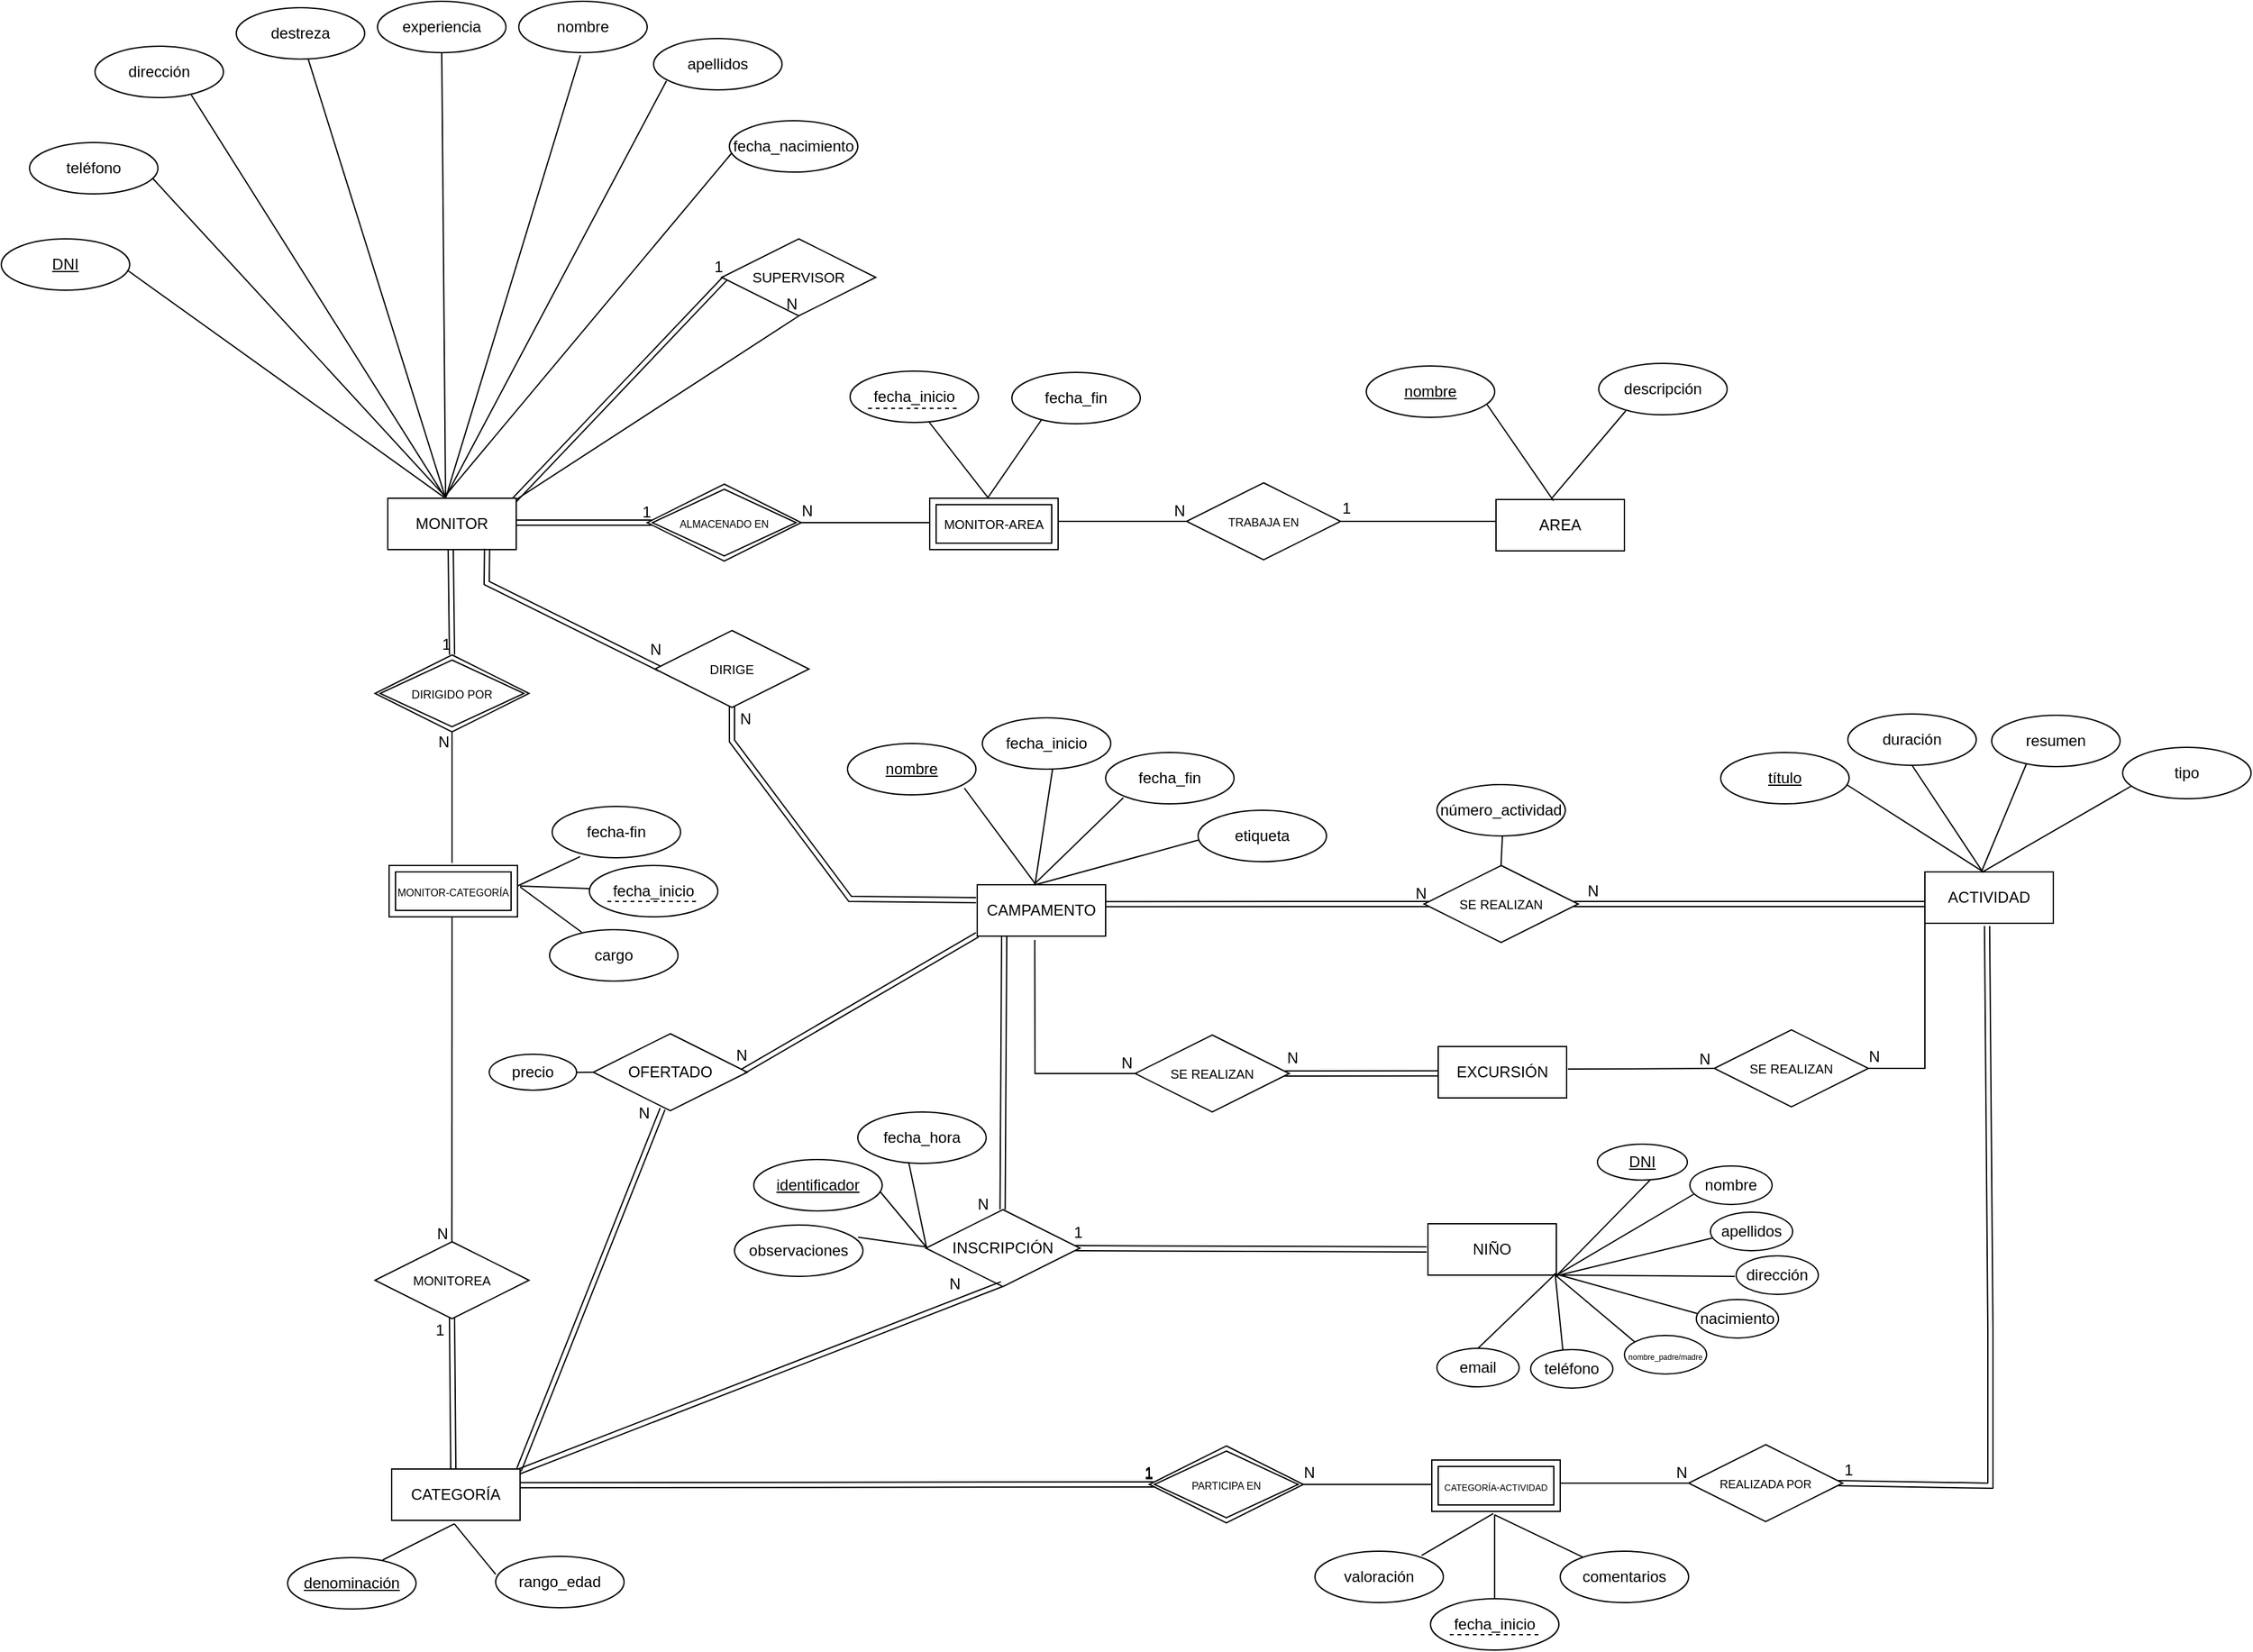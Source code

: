 <mxfile version="24.3.0" type="github">
  <diagram id="R2lEEEUBdFMjLlhIrx00" name="Page-1">
    <mxGraphModel dx="2055" dy="683" grid="0" gridSize="10" guides="0" tooltips="1" connect="0" arrows="0" fold="1" page="1" pageScale="1" pageWidth="850" pageHeight="1100" math="0" shadow="0" extFonts="Permanent Marker^https://fonts.googleapis.com/css?family=Permanent+Marker">
      <root>
        <mxCell id="0" />
        <mxCell id="1" parent="0" />
        <mxCell id="53vGb1DOH9rvjaksHZF3-1" value="MONITOR" style="whiteSpace=wrap;html=1;align=center;" vertex="1" parent="1">
          <mxGeometry x="148" y="417" width="100" height="40" as="geometry" />
        </mxCell>
        <mxCell id="53vGb1DOH9rvjaksHZF3-2" value="destreza" style="ellipse;whiteSpace=wrap;html=1;align=center;" vertex="1" parent="1">
          <mxGeometry x="30" y="35" width="100" height="40" as="geometry" />
        </mxCell>
        <mxCell id="53vGb1DOH9rvjaksHZF3-3" value="experiencia" style="ellipse;whiteSpace=wrap;html=1;align=center;" vertex="1" parent="1">
          <mxGeometry x="140" y="30" width="100" height="40" as="geometry" />
        </mxCell>
        <mxCell id="53vGb1DOH9rvjaksHZF3-4" value="nombre" style="ellipse;whiteSpace=wrap;html=1;align=center;" vertex="1" parent="1">
          <mxGeometry x="250" y="30" width="100" height="40" as="geometry" />
        </mxCell>
        <mxCell id="53vGb1DOH9rvjaksHZF3-5" value="apellidos" style="ellipse;whiteSpace=wrap;html=1;align=center;" vertex="1" parent="1">
          <mxGeometry x="355" y="59" width="100" height="40" as="geometry" />
        </mxCell>
        <mxCell id="53vGb1DOH9rvjaksHZF3-6" value="dirección" style="ellipse;whiteSpace=wrap;html=1;align=center;" vertex="1" parent="1">
          <mxGeometry x="-80" y="65" width="100" height="40" as="geometry" />
        </mxCell>
        <mxCell id="53vGb1DOH9rvjaksHZF3-7" value="teléfono" style="ellipse;whiteSpace=wrap;html=1;align=center;" vertex="1" parent="1">
          <mxGeometry x="-131" y="140" width="100" height="40" as="geometry" />
        </mxCell>
        <mxCell id="53vGb1DOH9rvjaksHZF3-8" value="fecha_nacimiento" style="ellipse;whiteSpace=wrap;html=1;align=center;" vertex="1" parent="1">
          <mxGeometry x="414" y="123" width="100" height="40" as="geometry" />
        </mxCell>
        <mxCell id="53vGb1DOH9rvjaksHZF3-9" value="DNI" style="ellipse;whiteSpace=wrap;html=1;align=center;fontStyle=4" vertex="1" parent="1">
          <mxGeometry x="-153" y="215" width="100" height="40" as="geometry" />
        </mxCell>
        <mxCell id="53vGb1DOH9rvjaksHZF3-22" value="" style="endArrow=none;html=1;rounded=0;" edge="1" parent="1">
          <mxGeometry relative="1" as="geometry">
            <mxPoint x="193" y="417" as="sourcePoint" />
            <mxPoint x="190" y="70" as="targetPoint" />
          </mxGeometry>
        </mxCell>
        <mxCell id="53vGb1DOH9rvjaksHZF3-24" value="" style="endArrow=none;html=1;rounded=0;" edge="1" parent="1">
          <mxGeometry relative="1" as="geometry">
            <mxPoint x="193" y="417" as="sourcePoint" />
            <mxPoint x="298" y="72" as="targetPoint" />
          </mxGeometry>
        </mxCell>
        <mxCell id="53vGb1DOH9rvjaksHZF3-26" value="" style="endArrow=none;html=1;rounded=0;exitX=0.453;exitY=-0.036;exitDx=0;exitDy=0;exitPerimeter=0;" edge="1" parent="1" source="53vGb1DOH9rvjaksHZF3-1">
          <mxGeometry relative="1" as="geometry">
            <mxPoint x="260" y="437" as="sourcePoint" />
            <mxPoint x="365" y="92" as="targetPoint" />
          </mxGeometry>
        </mxCell>
        <mxCell id="53vGb1DOH9rvjaksHZF3-28" value="" style="endArrow=none;html=1;rounded=0;" edge="1" parent="1">
          <mxGeometry relative="1" as="geometry">
            <mxPoint x="192" y="416" as="sourcePoint" />
            <mxPoint x="416" y="148" as="targetPoint" />
          </mxGeometry>
        </mxCell>
        <mxCell id="53vGb1DOH9rvjaksHZF3-32" value="" style="endArrow=none;html=1;rounded=0;" edge="1" parent="1">
          <mxGeometry relative="1" as="geometry">
            <mxPoint x="193" y="417" as="sourcePoint" />
            <mxPoint x="86" y="75" as="targetPoint" />
          </mxGeometry>
        </mxCell>
        <mxCell id="53vGb1DOH9rvjaksHZF3-34" value="" style="endArrow=none;html=1;rounded=0;" edge="1" parent="1">
          <mxGeometry relative="1" as="geometry">
            <mxPoint x="193" y="417" as="sourcePoint" />
            <mxPoint x="-5" y="103" as="targetPoint" />
          </mxGeometry>
        </mxCell>
        <mxCell id="53vGb1DOH9rvjaksHZF3-36" value="" style="endArrow=none;html=1;rounded=0;" edge="1" parent="1">
          <mxGeometry relative="1" as="geometry">
            <mxPoint x="193" y="416" as="sourcePoint" />
            <mxPoint x="-35" y="168" as="targetPoint" />
          </mxGeometry>
        </mxCell>
        <mxCell id="53vGb1DOH9rvjaksHZF3-38" value="" style="endArrow=none;html=1;rounded=0;exitX=0.437;exitY=-0.021;exitDx=0;exitDy=0;exitPerimeter=0;" edge="1" parent="1" source="53vGb1DOH9rvjaksHZF3-1">
          <mxGeometry relative="1" as="geometry">
            <mxPoint x="191" y="416" as="sourcePoint" />
            <mxPoint x="-54" y="240" as="targetPoint" />
          </mxGeometry>
        </mxCell>
        <mxCell id="53vGb1DOH9rvjaksHZF3-40" value="AREA" style="whiteSpace=wrap;html=1;align=center;" vertex="1" parent="1">
          <mxGeometry x="1011" y="418" width="100" height="40" as="geometry" />
        </mxCell>
        <mxCell id="53vGb1DOH9rvjaksHZF3-41" value="&lt;u&gt;nombre&lt;/u&gt;" style="ellipse;whiteSpace=wrap;html=1;align=center;" vertex="1" parent="1">
          <mxGeometry x="910" y="314" width="100" height="40" as="geometry" />
        </mxCell>
        <mxCell id="53vGb1DOH9rvjaksHZF3-42" value="descripción" style="ellipse;whiteSpace=wrap;html=1;align=center;" vertex="1" parent="1">
          <mxGeometry x="1091" y="312" width="100" height="40" as="geometry" />
        </mxCell>
        <mxCell id="53vGb1DOH9rvjaksHZF3-43" value="" style="endArrow=none;html=1;rounded=0;exitX=0.448;exitY=0.025;exitDx=0;exitDy=0;exitPerimeter=0;" edge="1" parent="1" source="53vGb1DOH9rvjaksHZF3-40">
          <mxGeometry relative="1" as="geometry">
            <mxPoint x="780" y="612" as="sourcePoint" />
            <mxPoint x="1004" y="344" as="targetPoint" />
          </mxGeometry>
        </mxCell>
        <mxCell id="53vGb1DOH9rvjaksHZF3-44" value="" style="endArrow=none;html=1;rounded=0;exitX=0.432;exitY=-0.017;exitDx=0;exitDy=0;exitPerimeter=0;" edge="1" parent="1" source="53vGb1DOH9rvjaksHZF3-40">
          <mxGeometry relative="1" as="geometry">
            <mxPoint x="1164" y="424" as="sourcePoint" />
            <mxPoint x="1112" y="349" as="targetPoint" />
          </mxGeometry>
        </mxCell>
        <mxCell id="53vGb1DOH9rvjaksHZF3-47" value="&lt;font style=&quot;font-size: 9px;&quot;&gt;TRABAJA EN&lt;/font&gt;" style="shape=rhombus;perimeter=rhombusPerimeter;whiteSpace=wrap;html=1;align=center;" vertex="1" parent="1">
          <mxGeometry x="770" y="405" width="120" height="60" as="geometry" />
        </mxCell>
        <mxCell id="53vGb1DOH9rvjaksHZF3-49" value="&lt;font style=&quot;font-size: 8px;&quot;&gt;ALMACENADO EN&lt;/font&gt;" style="shape=rhombus;double=1;perimeter=rhombusPerimeter;whiteSpace=wrap;html=1;align=center;" vertex="1" parent="1">
          <mxGeometry x="350" y="406" width="120" height="60" as="geometry" />
        </mxCell>
        <mxCell id="53vGb1DOH9rvjaksHZF3-50" value="&lt;font style=&quot;font-size: 10px;&quot;&gt;MONITOR-AREA&lt;/font&gt;" style="shape=ext;margin=3;double=1;whiteSpace=wrap;html=1;align=center;" vertex="1" parent="1">
          <mxGeometry x="570" y="417" width="100" height="40" as="geometry" />
        </mxCell>
        <mxCell id="53vGb1DOH9rvjaksHZF3-53" value="" style="endArrow=none;html=1;rounded=0;" edge="1" parent="1">
          <mxGeometry relative="1" as="geometry">
            <mxPoint x="470" y="436" as="sourcePoint" />
            <mxPoint x="570" y="436" as="targetPoint" />
          </mxGeometry>
        </mxCell>
        <mxCell id="53vGb1DOH9rvjaksHZF3-54" value="N" style="resizable=0;html=1;whiteSpace=wrap;align=right;verticalAlign=bottom;" connectable="0" vertex="1" parent="53vGb1DOH9rvjaksHZF3-53">
          <mxGeometry x="1" relative="1" as="geometry">
            <mxPoint x="-90" y="-1" as="offset" />
          </mxGeometry>
        </mxCell>
        <mxCell id="53vGb1DOH9rvjaksHZF3-55" value="" style="endArrow=none;html=1;rounded=0;" edge="1" parent="1">
          <mxGeometry relative="1" as="geometry">
            <mxPoint x="670" y="435" as="sourcePoint" />
            <mxPoint x="770" y="435" as="targetPoint" />
          </mxGeometry>
        </mxCell>
        <mxCell id="53vGb1DOH9rvjaksHZF3-56" value="N" style="resizable=0;html=1;whiteSpace=wrap;align=right;verticalAlign=bottom;" connectable="0" vertex="1" parent="53vGb1DOH9rvjaksHZF3-55">
          <mxGeometry x="1" relative="1" as="geometry" />
        </mxCell>
        <mxCell id="53vGb1DOH9rvjaksHZF3-57" value="" style="endArrow=none;html=1;rounded=0;entryX=0;entryY=0.425;entryDx=0;entryDy=0;entryPerimeter=0;" edge="1" parent="1" target="53vGb1DOH9rvjaksHZF3-40">
          <mxGeometry relative="1" as="geometry">
            <mxPoint x="889" y="435" as="sourcePoint" />
            <mxPoint x="1010" y="434" as="targetPoint" />
          </mxGeometry>
        </mxCell>
        <mxCell id="53vGb1DOH9rvjaksHZF3-58" value="1" style="resizable=0;html=1;whiteSpace=wrap;align=right;verticalAlign=bottom;" connectable="0" vertex="1" parent="53vGb1DOH9rvjaksHZF3-57">
          <mxGeometry x="1" relative="1" as="geometry">
            <mxPoint x="-112" y="-2" as="offset" />
          </mxGeometry>
        </mxCell>
        <mxCell id="53vGb1DOH9rvjaksHZF3-59" value="&lt;font style=&quot;font-size: 11px;&quot;&gt;SUPERVISOR&lt;/font&gt;" style="shape=rhombus;perimeter=rhombusPerimeter;whiteSpace=wrap;html=1;align=center;" vertex="1" parent="1">
          <mxGeometry x="408" y="215" width="120" height="60" as="geometry" />
        </mxCell>
        <mxCell id="53vGb1DOH9rvjaksHZF3-66" value="" style="shape=link;html=1;rounded=0;" edge="1" parent="1">
          <mxGeometry relative="1" as="geometry">
            <mxPoint x="248" y="436" as="sourcePoint" />
            <mxPoint x="354" y="436" as="targetPoint" />
          </mxGeometry>
        </mxCell>
        <mxCell id="53vGb1DOH9rvjaksHZF3-67" value="1" style="resizable=0;html=1;whiteSpace=wrap;align=right;verticalAlign=bottom;" connectable="0" vertex="1" parent="53vGb1DOH9rvjaksHZF3-66">
          <mxGeometry x="1" relative="1" as="geometry" />
        </mxCell>
        <mxCell id="53vGb1DOH9rvjaksHZF3-68" value="" style="shape=link;html=1;rounded=0;entryX=0.022;entryY=0.513;entryDx=0;entryDy=0;entryPerimeter=0;exitX=0.985;exitY=0.037;exitDx=0;exitDy=0;exitPerimeter=0;" edge="1" parent="1" source="53vGb1DOH9rvjaksHZF3-1" target="53vGb1DOH9rvjaksHZF3-59">
          <mxGeometry relative="1" as="geometry">
            <mxPoint x="192" y="416" as="sourcePoint" />
            <mxPoint x="382" y="400" as="targetPoint" />
          </mxGeometry>
        </mxCell>
        <mxCell id="53vGb1DOH9rvjaksHZF3-69" value="1" style="resizable=0;html=1;whiteSpace=wrap;align=right;verticalAlign=bottom;" connectable="0" vertex="1" parent="53vGb1DOH9rvjaksHZF3-68">
          <mxGeometry x="1" relative="1" as="geometry" />
        </mxCell>
        <mxCell id="53vGb1DOH9rvjaksHZF3-70" value="" style="endArrow=none;html=1;rounded=0;entryX=0.501;entryY=1;entryDx=0;entryDy=0;entryPerimeter=0;" edge="1" parent="1" target="53vGb1DOH9rvjaksHZF3-59">
          <mxGeometry relative="1" as="geometry">
            <mxPoint x="248" y="418" as="sourcePoint" />
            <mxPoint x="405" y="336" as="targetPoint" />
          </mxGeometry>
        </mxCell>
        <mxCell id="53vGb1DOH9rvjaksHZF3-71" value="N" style="resizable=0;html=1;whiteSpace=wrap;align=right;verticalAlign=bottom;" connectable="0" vertex="1" parent="53vGb1DOH9rvjaksHZF3-70">
          <mxGeometry x="1" relative="1" as="geometry" />
        </mxCell>
        <mxCell id="53vGb1DOH9rvjaksHZF3-72" value="CAMPAMENTO" style="whiteSpace=wrap;html=1;align=center;" vertex="1" parent="1">
          <mxGeometry x="607" y="718" width="100" height="40" as="geometry" />
        </mxCell>
        <mxCell id="53vGb1DOH9rvjaksHZF3-73" value="&lt;u&gt;nombre&lt;/u&gt;" style="ellipse;whiteSpace=wrap;html=1;align=center;" vertex="1" parent="1">
          <mxGeometry x="506" y="608" width="100" height="40" as="geometry" />
        </mxCell>
        <mxCell id="53vGb1DOH9rvjaksHZF3-74" value="fecha_inicio" style="ellipse;whiteSpace=wrap;html=1;align=center;" vertex="1" parent="1">
          <mxGeometry x="611" y="588" width="100" height="40" as="geometry" />
        </mxCell>
        <mxCell id="53vGb1DOH9rvjaksHZF3-75" value="fecha_fin" style="ellipse;whiteSpace=wrap;html=1;align=center;" vertex="1" parent="1">
          <mxGeometry x="707" y="615" width="100" height="40" as="geometry" />
        </mxCell>
        <mxCell id="53vGb1DOH9rvjaksHZF3-76" value="etiqueta" style="ellipse;whiteSpace=wrap;html=1;align=center;" vertex="1" parent="1">
          <mxGeometry x="779" y="660" width="100" height="40" as="geometry" />
        </mxCell>
        <mxCell id="53vGb1DOH9rvjaksHZF3-77" value="" style="endArrow=none;html=1;rounded=0;exitX=0.46;exitY=0.007;exitDx=0;exitDy=0;exitPerimeter=0;entryX=0.91;entryY=0.869;entryDx=0;entryDy=0;entryPerimeter=0;" edge="1" parent="1" source="53vGb1DOH9rvjaksHZF3-72" target="53vGb1DOH9rvjaksHZF3-73">
          <mxGeometry relative="1" as="geometry">
            <mxPoint x="640" y="694" as="sourcePoint" />
            <mxPoint x="546" y="650" as="targetPoint" />
          </mxGeometry>
        </mxCell>
        <mxCell id="53vGb1DOH9rvjaksHZF3-78" value="" style="endArrow=none;html=1;rounded=0;entryX=0.547;entryY=0.994;entryDx=0;entryDy=0;entryPerimeter=0;" edge="1" parent="1" target="53vGb1DOH9rvjaksHZF3-74">
          <mxGeometry relative="1" as="geometry">
            <mxPoint x="652" y="718" as="sourcePoint" />
            <mxPoint x="597" y="635" as="targetPoint" />
          </mxGeometry>
        </mxCell>
        <mxCell id="53vGb1DOH9rvjaksHZF3-79" value="" style="endArrow=none;html=1;rounded=0;entryX=0.138;entryY=0.881;entryDx=0;entryDy=0;entryPerimeter=0;" edge="1" parent="1" target="53vGb1DOH9rvjaksHZF3-75">
          <mxGeometry relative="1" as="geometry">
            <mxPoint x="651" y="718" as="sourcePoint" />
            <mxPoint x="686" y="634" as="targetPoint" />
          </mxGeometry>
        </mxCell>
        <mxCell id="53vGb1DOH9rvjaksHZF3-80" value="" style="endArrow=none;html=1;rounded=0;exitX=0.444;exitY=0.007;exitDx=0;exitDy=0;exitPerimeter=0;entryX=0.01;entryY=0.575;entryDx=0;entryDy=0;entryPerimeter=0;" edge="1" parent="1" source="53vGb1DOH9rvjaksHZF3-72" target="53vGb1DOH9rvjaksHZF3-76">
          <mxGeometry relative="1" as="geometry">
            <mxPoint x="823" y="734" as="sourcePoint" />
            <mxPoint x="768" y="651" as="targetPoint" />
          </mxGeometry>
        </mxCell>
        <mxCell id="53vGb1DOH9rvjaksHZF3-90" value="ACTIVIDAD" style="whiteSpace=wrap;html=1;align=center;" vertex="1" parent="1">
          <mxGeometry x="1345" y="708" width="100" height="40" as="geometry" />
        </mxCell>
        <mxCell id="53vGb1DOH9rvjaksHZF3-91" value="&lt;u&gt;título&lt;/u&gt;" style="ellipse;whiteSpace=wrap;html=1;align=center;" vertex="1" parent="1">
          <mxGeometry x="1186" y="615" width="100" height="40" as="geometry" />
        </mxCell>
        <mxCell id="53vGb1DOH9rvjaksHZF3-92" value="duración" style="ellipse;whiteSpace=wrap;html=1;align=center;" vertex="1" parent="1">
          <mxGeometry x="1285" y="585" width="100" height="40" as="geometry" />
        </mxCell>
        <mxCell id="53vGb1DOH9rvjaksHZF3-93" value="resumen" style="ellipse;whiteSpace=wrap;html=1;align=center;" vertex="1" parent="1">
          <mxGeometry x="1397" y="586" width="100" height="40" as="geometry" />
        </mxCell>
        <mxCell id="53vGb1DOH9rvjaksHZF3-94" value="tipo" style="ellipse;whiteSpace=wrap;html=1;align=center;" vertex="1" parent="1">
          <mxGeometry x="1499" y="611" width="100" height="40" as="geometry" />
        </mxCell>
        <mxCell id="53vGb1DOH9rvjaksHZF3-95" value="" style="endArrow=none;html=1;rounded=0;exitX=0.46;exitY=0.007;exitDx=0;exitDy=0;exitPerimeter=0;" edge="1" parent="1" source="53vGb1DOH9rvjaksHZF3-90">
          <mxGeometry relative="1" as="geometry">
            <mxPoint x="1378" y="684" as="sourcePoint" />
            <mxPoint x="1284" y="640" as="targetPoint" />
          </mxGeometry>
        </mxCell>
        <mxCell id="53vGb1DOH9rvjaksHZF3-96" value="" style="endArrow=none;html=1;rounded=0;" edge="1" parent="1">
          <mxGeometry relative="1" as="geometry">
            <mxPoint x="1390" y="708" as="sourcePoint" />
            <mxPoint x="1335" y="625" as="targetPoint" />
          </mxGeometry>
        </mxCell>
        <mxCell id="53vGb1DOH9rvjaksHZF3-97" value="" style="endArrow=none;html=1;rounded=0;" edge="1" parent="1">
          <mxGeometry relative="1" as="geometry">
            <mxPoint x="1389" y="708" as="sourcePoint" />
            <mxPoint x="1424" y="624" as="targetPoint" />
          </mxGeometry>
        </mxCell>
        <mxCell id="53vGb1DOH9rvjaksHZF3-98" value="" style="endArrow=none;html=1;rounded=0;exitX=0.444;exitY=0.007;exitDx=0;exitDy=0;exitPerimeter=0;" edge="1" parent="1" source="53vGb1DOH9rvjaksHZF3-90">
          <mxGeometry relative="1" as="geometry">
            <mxPoint x="1561" y="724" as="sourcePoint" />
            <mxPoint x="1506" y="641" as="targetPoint" />
          </mxGeometry>
        </mxCell>
        <mxCell id="53vGb1DOH9rvjaksHZF3-99" value="&lt;font style=&quot;font-size: 10px;&quot;&gt;SE REALIZAN&lt;/font&gt;" style="shape=rhombus;perimeter=rhombusPerimeter;whiteSpace=wrap;html=1;align=center;" vertex="1" parent="1">
          <mxGeometry x="955" y="703" width="120" height="60" as="geometry" />
        </mxCell>
        <mxCell id="53vGb1DOH9rvjaksHZF3-100" value="" style="shape=link;html=1;rounded=0;entryX=0;entryY=0.625;entryDx=0;entryDy=0;entryPerimeter=0;" edge="1" parent="1" target="53vGb1DOH9rvjaksHZF3-90">
          <mxGeometry relative="1" as="geometry">
            <mxPoint x="1071" y="733" as="sourcePoint" />
            <mxPoint x="1231" y="733" as="targetPoint" />
          </mxGeometry>
        </mxCell>
        <mxCell id="53vGb1DOH9rvjaksHZF3-101" value="N" style="resizable=0;html=1;whiteSpace=wrap;align=right;verticalAlign=bottom;" connectable="0" vertex="1" parent="53vGb1DOH9rvjaksHZF3-100">
          <mxGeometry x="1" relative="1" as="geometry">
            <mxPoint x="-253" y="-2" as="offset" />
          </mxGeometry>
        </mxCell>
        <mxCell id="53vGb1DOH9rvjaksHZF3-102" value="" style="shape=link;html=1;rounded=0;exitX=0.995;exitY=0.377;exitDx=0;exitDy=0;exitPerimeter=0;" edge="1" parent="1" source="53vGb1DOH9rvjaksHZF3-72">
          <mxGeometry relative="1" as="geometry">
            <mxPoint x="708.0" y="733.4" as="sourcePoint" />
            <mxPoint x="959.2" y="733" as="targetPoint" />
          </mxGeometry>
        </mxCell>
        <mxCell id="53vGb1DOH9rvjaksHZF3-103" value="N" style="resizable=0;html=1;whiteSpace=wrap;align=right;verticalAlign=bottom;" connectable="0" vertex="1" parent="53vGb1DOH9rvjaksHZF3-102">
          <mxGeometry x="1" relative="1" as="geometry" />
        </mxCell>
        <mxCell id="53vGb1DOH9rvjaksHZF3-104" value="CATEGORÍA" style="whiteSpace=wrap;html=1;align=center;" vertex="1" parent="1">
          <mxGeometry x="151" y="1173" width="100" height="40" as="geometry" />
        </mxCell>
        <mxCell id="53vGb1DOH9rvjaksHZF3-105" value="&lt;u&gt;denominación&lt;/u&gt;" style="ellipse;whiteSpace=wrap;html=1;align=center;" vertex="1" parent="1">
          <mxGeometry x="70" y="1242" width="100" height="40" as="geometry" />
        </mxCell>
        <mxCell id="53vGb1DOH9rvjaksHZF3-108" value="rango_edad" style="ellipse;whiteSpace=wrap;html=1;align=center;" vertex="1" parent="1">
          <mxGeometry x="232" y="1241" width="100" height="40" as="geometry" />
        </mxCell>
        <mxCell id="53vGb1DOH9rvjaksHZF3-109" value="" style="endArrow=none;html=1;rounded=0;exitX=0.488;exitY=1.067;exitDx=0;exitDy=0;exitPerimeter=0;entryX=0.74;entryY=0.047;entryDx=0;entryDy=0;entryPerimeter=0;" edge="1" parent="1" source="53vGb1DOH9rvjaksHZF3-104" target="53vGb1DOH9rvjaksHZF3-105">
          <mxGeometry relative="1" as="geometry">
            <mxPoint x="155" y="1135" as="sourcePoint" />
            <mxPoint x="61" y="1091" as="targetPoint" />
          </mxGeometry>
        </mxCell>
        <mxCell id="53vGb1DOH9rvjaksHZF3-112" value="" style="endArrow=none;html=1;rounded=0;exitX=0.488;exitY=1.067;exitDx=0;exitDy=0;exitPerimeter=0;entryX=0;entryY=0.35;entryDx=0;entryDy=0;entryPerimeter=0;" edge="1" parent="1" source="53vGb1DOH9rvjaksHZF3-104" target="53vGb1DOH9rvjaksHZF3-108">
          <mxGeometry relative="1" as="geometry">
            <mxPoint x="338" y="1175" as="sourcePoint" />
            <mxPoint x="283" y="1092" as="targetPoint" />
          </mxGeometry>
        </mxCell>
        <mxCell id="53vGb1DOH9rvjaksHZF3-113" value="&lt;font style=&quot;font-size: 9px;&quot;&gt;DIRIGIDO POR&lt;/font&gt;" style="shape=rhombus;double=1;perimeter=rhombusPerimeter;whiteSpace=wrap;html=1;align=center;" vertex="1" parent="1">
          <mxGeometry x="138" y="539" width="120" height="60" as="geometry" />
        </mxCell>
        <mxCell id="53vGb1DOH9rvjaksHZF3-114" value="&lt;font style=&quot;font-size: 8px;&quot;&gt;MONITOR-CATEGORÍA&lt;/font&gt;" style="shape=ext;margin=3;double=1;whiteSpace=wrap;html=1;align=center;" vertex="1" parent="1">
          <mxGeometry x="149" y="703" width="100" height="40" as="geometry" />
        </mxCell>
        <mxCell id="53vGb1DOH9rvjaksHZF3-115" value="&lt;font size=&quot;1&quot;&gt;MONITOREA&lt;/font&gt;" style="shape=rhombus;perimeter=rhombusPerimeter;whiteSpace=wrap;html=1;align=center;" vertex="1" parent="1">
          <mxGeometry x="138" y="996" width="120" height="60" as="geometry" />
        </mxCell>
        <mxCell id="53vGb1DOH9rvjaksHZF3-116" value="" style="shape=link;html=1;rounded=0;exitX=0.476;exitY=0.989;exitDx=0;exitDy=0;exitPerimeter=0;entryX=0.5;entryY=-0.002;entryDx=0;entryDy=0;entryPerimeter=0;" edge="1" parent="1" target="53vGb1DOH9rvjaksHZF3-113">
          <mxGeometry relative="1" as="geometry">
            <mxPoint x="197.0" y="456.56" as="sourcePoint" />
            <mxPoint x="197.4" y="521" as="targetPoint" />
          </mxGeometry>
        </mxCell>
        <mxCell id="53vGb1DOH9rvjaksHZF3-117" value="1" style="resizable=0;html=1;whiteSpace=wrap;align=right;verticalAlign=bottom;" connectable="0" vertex="1" parent="53vGb1DOH9rvjaksHZF3-116">
          <mxGeometry x="1" relative="1" as="geometry" />
        </mxCell>
        <mxCell id="53vGb1DOH9rvjaksHZF3-118" value="" style="endArrow=none;html=1;rounded=0;" edge="1" parent="1">
          <mxGeometry relative="1" as="geometry">
            <mxPoint x="198" y="701" as="sourcePoint" />
            <mxPoint x="198" y="599" as="targetPoint" />
          </mxGeometry>
        </mxCell>
        <mxCell id="53vGb1DOH9rvjaksHZF3-119" value="" style="endArrow=none;html=1;rounded=0;" edge="1" parent="1">
          <mxGeometry relative="1" as="geometry">
            <mxPoint x="198" y="845" as="sourcePoint" />
            <mxPoint x="198" y="743" as="targetPoint" />
          </mxGeometry>
        </mxCell>
        <mxCell id="53vGb1DOH9rvjaksHZF3-120" value="" style="endArrow=none;html=1;rounded=0;exitX=0.499;exitY=0.011;exitDx=0;exitDy=0;exitPerimeter=0;" edge="1" parent="1" source="53vGb1DOH9rvjaksHZF3-115">
          <mxGeometry relative="1" as="geometry">
            <mxPoint x="198" y="876" as="sourcePoint" />
            <mxPoint x="198" y="743" as="targetPoint" />
          </mxGeometry>
        </mxCell>
        <mxCell id="53vGb1DOH9rvjaksHZF3-121" value="" style="shape=link;html=1;rounded=0;exitX=0.476;exitY=0.989;exitDx=0;exitDy=0;exitPerimeter=0;entryX=0.48;entryY=0;entryDx=0;entryDy=0;entryPerimeter=0;" edge="1" parent="1" target="53vGb1DOH9rvjaksHZF3-104">
          <mxGeometry relative="1" as="geometry">
            <mxPoint x="198.0" y="1055" as="sourcePoint" />
            <mxPoint x="199" y="1137.44" as="targetPoint" />
          </mxGeometry>
        </mxCell>
        <mxCell id="53vGb1DOH9rvjaksHZF3-122" value="1" style="resizable=0;html=1;whiteSpace=wrap;align=right;verticalAlign=bottom;" connectable="0" vertex="1" parent="53vGb1DOH9rvjaksHZF3-121">
          <mxGeometry x="1" relative="1" as="geometry">
            <mxPoint x="-5" y="-99" as="offset" />
          </mxGeometry>
        </mxCell>
        <mxCell id="53vGb1DOH9rvjaksHZF3-123" value="fecha-fin" style="ellipse;whiteSpace=wrap;html=1;align=center;" vertex="1" parent="1">
          <mxGeometry x="276" y="657" width="100" height="40" as="geometry" />
        </mxCell>
        <mxCell id="53vGb1DOH9rvjaksHZF3-124" value="fecha_inicio" style="ellipse;whiteSpace=wrap;html=1;align=center;" vertex="1" parent="1">
          <mxGeometry x="305" y="703" width="100" height="40" as="geometry" />
        </mxCell>
        <mxCell id="53vGb1DOH9rvjaksHZF3-126" value="cargo" style="ellipse;whiteSpace=wrap;html=1;align=center;" vertex="1" parent="1">
          <mxGeometry x="274" y="753" width="100" height="40" as="geometry" />
        </mxCell>
        <mxCell id="53vGb1DOH9rvjaksHZF3-127" value="" style="endArrow=none;html=1;rounded=0;exitX=0.218;exitY=0.976;exitDx=0;exitDy=0;exitPerimeter=0;" edge="1" parent="1" source="53vGb1DOH9rvjaksHZF3-123">
          <mxGeometry relative="1" as="geometry">
            <mxPoint x="356" y="787" as="sourcePoint" />
            <mxPoint x="249" y="719" as="targetPoint" />
          </mxGeometry>
        </mxCell>
        <mxCell id="53vGb1DOH9rvjaksHZF3-128" value="" style="endArrow=none;html=1;rounded=0;exitX=0.218;exitY=0.976;exitDx=0;exitDy=0;exitPerimeter=0;entryX=1.021;entryY=0.4;entryDx=0;entryDy=0;entryPerimeter=0;" edge="1" parent="1" target="53vGb1DOH9rvjaksHZF3-114">
          <mxGeometry relative="1" as="geometry">
            <mxPoint x="305" y="721" as="sourcePoint" />
            <mxPoint x="256" y="744" as="targetPoint" />
          </mxGeometry>
        </mxCell>
        <mxCell id="53vGb1DOH9rvjaksHZF3-129" value="" style="endArrow=none;html=1;rounded=0;exitX=0.218;exitY=0.976;exitDx=0;exitDy=0;exitPerimeter=0;entryX=1.021;entryY=0.419;entryDx=0;entryDy=0;entryPerimeter=0;" edge="1" parent="1" target="53vGb1DOH9rvjaksHZF3-114">
          <mxGeometry relative="1" as="geometry">
            <mxPoint x="299" y="755" as="sourcePoint" />
            <mxPoint x="245" y="753" as="targetPoint" />
          </mxGeometry>
        </mxCell>
        <mxCell id="53vGb1DOH9rvjaksHZF3-130" value="N" style="resizable=0;html=1;whiteSpace=wrap;align=right;verticalAlign=bottom;" connectable="0" vertex="1" parent="1">
          <mxGeometry x="197" y="615" as="geometry" />
        </mxCell>
        <mxCell id="53vGb1DOH9rvjaksHZF3-131" value="N" style="resizable=0;html=1;whiteSpace=wrap;align=right;verticalAlign=bottom;" connectable="0" vertex="1" parent="1">
          <mxGeometry x="196" y="998" as="geometry" />
        </mxCell>
        <mxCell id="53vGb1DOH9rvjaksHZF3-137" value="&lt;font style=&quot;font-size: 9px;&quot;&gt;REALIZADA POR&lt;/font&gt;" style="shape=rhombus;perimeter=rhombusPerimeter;whiteSpace=wrap;html=1;align=center;" vertex="1" parent="1">
          <mxGeometry x="1161" y="1154" width="120" height="60" as="geometry" />
        </mxCell>
        <mxCell id="53vGb1DOH9rvjaksHZF3-138" value="&lt;font style=&quot;font-size: 8px;&quot;&gt;PARTICIPA EN&lt;/font&gt;" style="shape=rhombus;double=1;perimeter=rhombusPerimeter;whiteSpace=wrap;html=1;align=center;" vertex="1" parent="1">
          <mxGeometry x="741" y="1155" width="120" height="60" as="geometry" />
        </mxCell>
        <mxCell id="53vGb1DOH9rvjaksHZF3-139" value="&lt;font style=&quot;font-size: 7px;&quot;&gt;CATEGORÍA-ACTIVIDAD&lt;/font&gt;" style="shape=ext;margin=3;double=1;whiteSpace=wrap;html=1;align=center;" vertex="1" parent="1">
          <mxGeometry x="961" y="1166" width="100" height="40" as="geometry" />
        </mxCell>
        <mxCell id="53vGb1DOH9rvjaksHZF3-140" value="" style="endArrow=none;html=1;rounded=0;" edge="1" parent="1">
          <mxGeometry relative="1" as="geometry">
            <mxPoint x="861" y="1185" as="sourcePoint" />
            <mxPoint x="961" y="1185" as="targetPoint" />
          </mxGeometry>
        </mxCell>
        <mxCell id="53vGb1DOH9rvjaksHZF3-141" value="N" style="resizable=0;html=1;whiteSpace=wrap;align=right;verticalAlign=bottom;" connectable="0" vertex="1" parent="53vGb1DOH9rvjaksHZF3-140">
          <mxGeometry x="1" relative="1" as="geometry">
            <mxPoint x="-90" y="-1" as="offset" />
          </mxGeometry>
        </mxCell>
        <mxCell id="53vGb1DOH9rvjaksHZF3-142" value="" style="endArrow=none;html=1;rounded=0;" edge="1" parent="1">
          <mxGeometry relative="1" as="geometry">
            <mxPoint x="1061" y="1184" as="sourcePoint" />
            <mxPoint x="1161" y="1184" as="targetPoint" />
          </mxGeometry>
        </mxCell>
        <mxCell id="53vGb1DOH9rvjaksHZF3-143" value="N" style="resizable=0;html=1;whiteSpace=wrap;align=right;verticalAlign=bottom;" connectable="0" vertex="1" parent="53vGb1DOH9rvjaksHZF3-142">
          <mxGeometry x="1" relative="1" as="geometry" />
        </mxCell>
        <mxCell id="53vGb1DOH9rvjaksHZF3-144" value="1" style="resizable=0;html=1;whiteSpace=wrap;align=right;verticalAlign=bottom;" connectable="0" vertex="1" parent="1">
          <mxGeometry x="1290" y="1182" as="geometry" />
        </mxCell>
        <mxCell id="53vGb1DOH9rvjaksHZF3-145" value="1" style="resizable=0;html=1;whiteSpace=wrap;align=right;verticalAlign=bottom;" connectable="0" vertex="1" parent="1">
          <mxGeometry x="745" y="1185" as="geometry" />
        </mxCell>
        <mxCell id="53vGb1DOH9rvjaksHZF3-146" value="" style="shape=link;html=1;rounded=0;exitX=1.002;exitY=0.315;exitDx=0;exitDy=0;exitPerimeter=0;" edge="1" parent="1" source="53vGb1DOH9rvjaksHZF3-104">
          <mxGeometry relative="1" as="geometry">
            <mxPoint x="639" y="1185" as="sourcePoint" />
            <mxPoint x="745" y="1185" as="targetPoint" />
          </mxGeometry>
        </mxCell>
        <mxCell id="53vGb1DOH9rvjaksHZF3-147" value="1" style="resizable=0;html=1;whiteSpace=wrap;align=right;verticalAlign=bottom;" connectable="0" vertex="1" parent="53vGb1DOH9rvjaksHZF3-146">
          <mxGeometry x="1" relative="1" as="geometry" />
        </mxCell>
        <mxCell id="53vGb1DOH9rvjaksHZF3-148" value="" style="shape=link;html=1;rounded=0;entryX=0.484;entryY=1.053;entryDx=0;entryDy=0;entryPerimeter=0;exitX=0.969;exitY=0.5;exitDx=0;exitDy=0;exitPerimeter=0;" edge="1" parent="1" source="53vGb1DOH9rvjaksHZF3-137" target="53vGb1DOH9rvjaksHZF3-90">
          <mxGeometry relative="1" as="geometry">
            <mxPoint x="1396" y="1305" as="sourcePoint" />
            <mxPoint x="1513" y="1064" as="targetPoint" />
            <Array as="points">
              <mxPoint x="1396" y="1186" />
              <mxPoint x="1396" y="1064" />
            </Array>
          </mxGeometry>
        </mxCell>
        <mxCell id="53vGb1DOH9rvjaksHZF3-154" value="valoración" style="ellipse;whiteSpace=wrap;html=1;align=center;" vertex="1" parent="1">
          <mxGeometry x="870" y="1237" width="100" height="40" as="geometry" />
        </mxCell>
        <mxCell id="53vGb1DOH9rvjaksHZF3-155" value="comentarios" style="ellipse;whiteSpace=wrap;html=1;align=center;" vertex="1" parent="1">
          <mxGeometry x="1061" y="1237" width="100" height="40" as="geometry" />
        </mxCell>
        <mxCell id="53vGb1DOH9rvjaksHZF3-157" value="" style="endArrow=none;html=1;rounded=0;exitX=0.489;exitY=1.068;exitDx=0;exitDy=0;exitPerimeter=0;" edge="1" parent="1" source="53vGb1DOH9rvjaksHZF3-139" target="53vGb1DOH9rvjaksHZF3-155">
          <mxGeometry relative="1" as="geometry">
            <mxPoint x="1044" y="1171" as="sourcePoint" />
            <mxPoint x="1079" y="1087" as="targetPoint" />
          </mxGeometry>
        </mxCell>
        <mxCell id="53vGb1DOH9rvjaksHZF3-158" value="" style="endArrow=none;html=1;rounded=0;exitX=0.489;exitY=1.068;exitDx=0;exitDy=0;exitPerimeter=0;entryX=0.409;entryY=0;entryDx=0;entryDy=0;entryPerimeter=0;" edge="1" parent="1" source="53vGb1DOH9rvjaksHZF3-139">
          <mxGeometry relative="1" as="geometry">
            <mxPoint x="963" y="1149" as="sourcePoint" />
            <mxPoint x="1009.9" y="1274" as="targetPoint" />
          </mxGeometry>
        </mxCell>
        <mxCell id="53vGb1DOH9rvjaksHZF3-159" value="" style="endArrow=none;html=1;rounded=0;exitX=0.479;exitY=1.042;exitDx=0;exitDy=0;exitPerimeter=0;entryX=0.831;entryY=0.083;entryDx=0;entryDy=0;entryPerimeter=0;" edge="1" parent="1" source="53vGb1DOH9rvjaksHZF3-139" target="53vGb1DOH9rvjaksHZF3-154">
          <mxGeometry relative="1" as="geometry">
            <mxPoint x="947" y="1194" as="sourcePoint" />
            <mxPoint x="960" y="1098" as="targetPoint" />
          </mxGeometry>
        </mxCell>
        <mxCell id="53vGb1DOH9rvjaksHZF3-160" value="&lt;font size=&quot;1&quot;&gt;DIRIGE&lt;/font&gt;" style="shape=rhombus;perimeter=rhombusPerimeter;whiteSpace=wrap;html=1;align=center;" vertex="1" parent="1">
          <mxGeometry x="356" y="520" width="120" height="60" as="geometry" />
        </mxCell>
        <mxCell id="53vGb1DOH9rvjaksHZF3-161" value="" style="shape=link;html=1;rounded=0;exitX=0.773;exitY=0.983;exitDx=0;exitDy=0;exitPerimeter=0;entryX=0.031;entryY=0.495;entryDx=0;entryDy=0;entryPerimeter=0;" edge="1" parent="1" source="53vGb1DOH9rvjaksHZF3-1" target="53vGb1DOH9rvjaksHZF3-160">
          <mxGeometry relative="1" as="geometry">
            <mxPoint x="224" y="464" as="sourcePoint" />
            <mxPoint x="225" y="509" as="targetPoint" />
            <Array as="points">
              <mxPoint x="225" y="483" />
            </Array>
          </mxGeometry>
        </mxCell>
        <mxCell id="53vGb1DOH9rvjaksHZF3-162" value="N" style="resizable=0;html=1;whiteSpace=wrap;align=right;verticalAlign=bottom;" connectable="0" vertex="1" parent="53vGb1DOH9rvjaksHZF3-161">
          <mxGeometry x="1" relative="1" as="geometry">
            <mxPoint x="3" y="-6" as="offset" />
          </mxGeometry>
        </mxCell>
        <mxCell id="53vGb1DOH9rvjaksHZF3-164" value="" style="shape=link;html=1;rounded=0;exitX=0.773;exitY=0.983;exitDx=0;exitDy=0;exitPerimeter=0;entryX=-0.009;entryY=0.299;entryDx=0;entryDy=0;entryPerimeter=0;" edge="1" parent="1" target="53vGb1DOH9rvjaksHZF3-72">
          <mxGeometry relative="1" as="geometry">
            <mxPoint x="416" y="579" as="sourcePoint" />
            <mxPoint x="598" y="850.488" as="targetPoint" />
            <Array as="points">
              <mxPoint x="416" y="606" />
              <mxPoint x="508" y="729" />
            </Array>
          </mxGeometry>
        </mxCell>
        <mxCell id="53vGb1DOH9rvjaksHZF3-165" value="N" style="resizable=0;html=1;whiteSpace=wrap;align=right;verticalAlign=bottom;" connectable="0" vertex="1" parent="53vGb1DOH9rvjaksHZF3-164">
          <mxGeometry x="1" relative="1" as="geometry">
            <mxPoint x="-173" y="-132" as="offset" />
          </mxGeometry>
        </mxCell>
        <mxCell id="53vGb1DOH9rvjaksHZF3-166" value="EXCURSIÓN" style="whiteSpace=wrap;html=1;align=center;" vertex="1" parent="1">
          <mxGeometry x="966" y="844" width="100" height="40" as="geometry" />
        </mxCell>
        <mxCell id="53vGb1DOH9rvjaksHZF3-167" value="&lt;font style=&quot;font-size: 10px;&quot;&gt;SE REALIZAN&lt;/font&gt;" style="shape=rhombus;perimeter=rhombusPerimeter;whiteSpace=wrap;html=1;align=center;" vertex="1" parent="1">
          <mxGeometry x="1181" y="831" width="120" height="60" as="geometry" />
        </mxCell>
        <mxCell id="53vGb1DOH9rvjaksHZF3-168" value="" style="endArrow=none;html=1;rounded=0;" edge="1" parent="1">
          <mxGeometry relative="1" as="geometry">
            <mxPoint x="1300" y="861" as="sourcePoint" />
            <mxPoint x="1345" y="747" as="targetPoint" />
            <Array as="points">
              <mxPoint x="1345" y="861" />
            </Array>
          </mxGeometry>
        </mxCell>
        <mxCell id="53vGb1DOH9rvjaksHZF3-169" value="" style="endArrow=none;html=1;rounded=0;exitX=1.01;exitY=0.439;exitDx=0;exitDy=0;exitPerimeter=0;" edge="1" parent="1" source="53vGb1DOH9rvjaksHZF3-166">
          <mxGeometry relative="1" as="geometry">
            <mxPoint x="1181" y="1115" as="sourcePoint" />
            <mxPoint x="1181" y="861" as="targetPoint" />
          </mxGeometry>
        </mxCell>
        <mxCell id="53vGb1DOH9rvjaksHZF3-170" value="N" style="resizable=0;html=1;whiteSpace=wrap;align=right;verticalAlign=bottom;" connectable="0" vertex="1" parent="1">
          <mxGeometry x="1311.999" y="860" as="geometry" />
        </mxCell>
        <mxCell id="53vGb1DOH9rvjaksHZF3-172" value="&lt;font style=&quot;font-size: 10px;&quot;&gt;SE REALIZAN&lt;/font&gt;" style="shape=rhombus;perimeter=rhombusPerimeter;whiteSpace=wrap;html=1;align=center;" vertex="1" parent="1">
          <mxGeometry x="730" y="835" width="120" height="60" as="geometry" />
        </mxCell>
        <mxCell id="53vGb1DOH9rvjaksHZF3-174" value="N" style="resizable=0;html=1;whiteSpace=wrap;align=right;verticalAlign=bottom;" connectable="0" vertex="1" parent="1">
          <mxGeometry x="1179.999" y="862" as="geometry" />
        </mxCell>
        <mxCell id="53vGb1DOH9rvjaksHZF3-175" value="" style="endArrow=none;html=1;rounded=0;exitX=0.448;exitY=1.074;exitDx=0;exitDy=0;exitPerimeter=0;" edge="1" parent="1" source="53vGb1DOH9rvjaksHZF3-72">
          <mxGeometry relative="1" as="geometry">
            <mxPoint x="576" y="865" as="sourcePoint" />
            <mxPoint x="730" y="865" as="targetPoint" />
            <Array as="points">
              <mxPoint x="652" y="865" />
            </Array>
          </mxGeometry>
        </mxCell>
        <mxCell id="53vGb1DOH9rvjaksHZF3-176" value="N" style="resizable=0;html=1;whiteSpace=wrap;align=right;verticalAlign=bottom;" connectable="0" vertex="1" parent="1">
          <mxGeometry x="729.999" y="865" as="geometry" />
        </mxCell>
        <mxCell id="53vGb1DOH9rvjaksHZF3-177" value="" style="shape=link;html=1;rounded=0;entryX=-0.004;entryY=0.521;entryDx=0;entryDy=0;entryPerimeter=0;" edge="1" parent="1" target="53vGb1DOH9rvjaksHZF3-166">
          <mxGeometry relative="1" as="geometry">
            <mxPoint x="846" y="865" as="sourcePoint" />
            <mxPoint x="1006" y="865" as="targetPoint" />
          </mxGeometry>
        </mxCell>
        <mxCell id="53vGb1DOH9rvjaksHZF3-178" value="N" style="resizable=0;html=1;whiteSpace=wrap;align=right;verticalAlign=bottom;" connectable="0" vertex="1" parent="53vGb1DOH9rvjaksHZF3-177">
          <mxGeometry x="1" relative="1" as="geometry">
            <mxPoint x="-107" y="-3" as="offset" />
          </mxGeometry>
        </mxCell>
        <mxCell id="53vGb1DOH9rvjaksHZF3-179" value="número_actividad" style="ellipse;whiteSpace=wrap;html=1;align=center;" vertex="1" parent="1">
          <mxGeometry x="965" y="640" width="100" height="40" as="geometry" />
        </mxCell>
        <mxCell id="53vGb1DOH9rvjaksHZF3-180" value="" style="endArrow=none;html=1;rounded=0;exitX=0.499;exitY=0.007;exitDx=0;exitDy=0;exitPerimeter=0;entryX=0.01;entryY=0.575;entryDx=0;entryDy=0;entryPerimeter=0;" edge="1" parent="1" source="53vGb1DOH9rvjaksHZF3-99">
          <mxGeometry relative="1" as="geometry">
            <mxPoint x="887" y="715" as="sourcePoint" />
            <mxPoint x="1016" y="680" as="targetPoint" />
          </mxGeometry>
        </mxCell>
        <mxCell id="53vGb1DOH9rvjaksHZF3-182" value="fecha_hora" style="ellipse;whiteSpace=wrap;html=1;align=center;" vertex="1" parent="1">
          <mxGeometry x="514" y="895" width="100" height="40" as="geometry" />
        </mxCell>
        <mxCell id="53vGb1DOH9rvjaksHZF3-183" value="&lt;u&gt;identificador&lt;/u&gt;" style="ellipse;whiteSpace=wrap;html=1;align=center;" vertex="1" parent="1">
          <mxGeometry x="433" y="932" width="100" height="40" as="geometry" />
        </mxCell>
        <mxCell id="53vGb1DOH9rvjaksHZF3-184" value="observaciones" style="ellipse;whiteSpace=wrap;html=1;align=center;" vertex="1" parent="1">
          <mxGeometry x="418" y="983" width="100" height="40" as="geometry" />
        </mxCell>
        <mxCell id="53vGb1DOH9rvjaksHZF3-188" value="&lt;font style=&quot;font-size: 12px;&quot;&gt;OFERTADO&lt;/font&gt;" style="shape=rhombus;perimeter=rhombusPerimeter;whiteSpace=wrap;html=1;align=center;" vertex="1" parent="1">
          <mxGeometry x="308" y="834" width="120" height="60" as="geometry" />
        </mxCell>
        <mxCell id="53vGb1DOH9rvjaksHZF3-189" value="" style="shape=link;html=1;rounded=0;exitX=0.45;exitY=0.975;exitDx=0;exitDy=0;exitPerimeter=0;entryX=0.48;entryY=0;entryDx=0;entryDy=0;entryPerimeter=0;" edge="1" parent="1" source="53vGb1DOH9rvjaksHZF3-188">
          <mxGeometry relative="1" as="geometry">
            <mxPoint x="249.0" y="1056" as="sourcePoint" />
            <mxPoint x="250" y="1174" as="targetPoint" />
          </mxGeometry>
        </mxCell>
        <mxCell id="53vGb1DOH9rvjaksHZF3-190" value="1" style="resizable=0;html=1;whiteSpace=wrap;align=right;verticalAlign=bottom;" connectable="0" vertex="1" parent="53vGb1DOH9rvjaksHZF3-189">
          <mxGeometry x="1" relative="1" as="geometry">
            <mxPoint x="378" y="-175" as="offset" />
          </mxGeometry>
        </mxCell>
        <mxCell id="53vGb1DOH9rvjaksHZF3-191" value="N" style="resizable=0;html=1;whiteSpace=wrap;align=right;verticalAlign=bottom;" connectable="0" vertex="1" parent="1">
          <mxGeometry x="353" y="904" as="geometry" />
        </mxCell>
        <mxCell id="53vGb1DOH9rvjaksHZF3-193" value="" style="shape=link;html=1;rounded=0;exitX=0;exitY=0.975;exitDx=0;exitDy=0;exitPerimeter=0;entryX=0.971;entryY=0.489;entryDx=0;entryDy=0;entryPerimeter=0;" edge="1" parent="1" source="53vGb1DOH9rvjaksHZF3-72" target="53vGb1DOH9rvjaksHZF3-188">
          <mxGeometry relative="1" as="geometry">
            <mxPoint x="689" y="690" as="sourcePoint" />
            <mxPoint x="488" y="910" as="targetPoint" />
          </mxGeometry>
        </mxCell>
        <mxCell id="53vGb1DOH9rvjaksHZF3-195" value="N" style="resizable=0;html=1;whiteSpace=wrap;align=right;verticalAlign=bottom;" connectable="0" vertex="1" parent="1">
          <mxGeometry x="429" y="859" as="geometry" />
        </mxCell>
        <mxCell id="53vGb1DOH9rvjaksHZF3-196" value="" style="endArrow=none;html=1;rounded=0;exitX=-0.003;exitY=0.484;exitDx=0;exitDy=0;exitPerimeter=0;entryX=0.346;entryY=0.974;entryDx=0;entryDy=0;entryPerimeter=0;" edge="1" parent="1">
          <mxGeometry relative="1" as="geometry">
            <mxPoint x="567.7" y="1001.36" as="sourcePoint" />
            <mxPoint x="553.6" y="933.96" as="targetPoint" />
          </mxGeometry>
        </mxCell>
        <mxCell id="53vGb1DOH9rvjaksHZF3-197" value="" style="endArrow=none;html=1;rounded=0;exitX=0;exitY=0.475;exitDx=0;exitDy=0;exitPerimeter=0;entryX=0.985;entryY=0.628;entryDx=0;entryDy=0;entryPerimeter=0;" edge="1" parent="1" target="53vGb1DOH9rvjaksHZF3-183">
          <mxGeometry relative="1" as="geometry">
            <mxPoint x="568" y="1001" as="sourcePoint" />
            <mxPoint x="535" y="996" as="targetPoint" />
          </mxGeometry>
        </mxCell>
        <mxCell id="53vGb1DOH9rvjaksHZF3-198" value="" style="endArrow=none;html=1;rounded=0;entryX=0.962;entryY=0.238;entryDx=0;entryDy=0;entryPerimeter=0;" edge="1" parent="1" target="53vGb1DOH9rvjaksHZF3-184">
          <mxGeometry relative="1" as="geometry">
            <mxPoint x="567" y="1000" as="sourcePoint" />
            <mxPoint x="545" y="1006" as="targetPoint" />
          </mxGeometry>
        </mxCell>
        <mxCell id="53vGb1DOH9rvjaksHZF3-200" value="NIÑO" style="whiteSpace=wrap;html=1;align=center;" vertex="1" parent="1">
          <mxGeometry x="958" y="982" width="100" height="40" as="geometry" />
        </mxCell>
        <mxCell id="53vGb1DOH9rvjaksHZF3-207" value="N" style="resizable=0;html=1;whiteSpace=wrap;align=right;verticalAlign=bottom;" connectable="0" vertex="1" parent="1">
          <mxGeometry x="567.002" y="1025.0" as="geometry">
            <mxPoint x="28" y="12" as="offset" />
          </mxGeometry>
        </mxCell>
        <mxCell id="53vGb1DOH9rvjaksHZF3-208" value="N" style="resizable=0;html=1;whiteSpace=wrap;align=right;verticalAlign=bottom;" connectable="0" vertex="1" parent="1">
          <mxGeometry x="617.002" y="975.0" as="geometry" />
        </mxCell>
        <mxCell id="53vGb1DOH9rvjaksHZF3-209" value="precio" style="ellipse;whiteSpace=wrap;html=1;align=center;" vertex="1" parent="1">
          <mxGeometry x="227" y="850" width="68" height="28" as="geometry" />
        </mxCell>
        <mxCell id="53vGb1DOH9rvjaksHZF3-210" value="" style="endArrow=none;html=1;rounded=0;entryX=0.198;entryY=1.005;entryDx=0;entryDy=0;entryPerimeter=0;exitX=0.998;exitY=0.506;exitDx=0;exitDy=0;exitPerimeter=0;" edge="1" parent="1" source="53vGb1DOH9rvjaksHZF3-209">
          <mxGeometry relative="1" as="geometry">
            <mxPoint x="236" y="1076" as="sourcePoint" />
            <mxPoint x="308" y="864" as="targetPoint" />
          </mxGeometry>
        </mxCell>
        <mxCell id="53vGb1DOH9rvjaksHZF3-211" value="&lt;u&gt;DNI&lt;/u&gt;" style="ellipse;whiteSpace=wrap;html=1;align=center;" vertex="1" parent="1">
          <mxGeometry x="1090" y="920" width="70" height="28" as="geometry" />
        </mxCell>
        <mxCell id="53vGb1DOH9rvjaksHZF3-213" value="nombre" style="ellipse;whiteSpace=wrap;html=1;align=center;" vertex="1" parent="1">
          <mxGeometry x="1162" y="937" width="64" height="30" as="geometry" />
        </mxCell>
        <mxCell id="53vGb1DOH9rvjaksHZF3-214" value="apellidos" style="ellipse;whiteSpace=wrap;html=1;align=center;" vertex="1" parent="1">
          <mxGeometry x="1178" y="973" width="64" height="30" as="geometry" />
        </mxCell>
        <mxCell id="53vGb1DOH9rvjaksHZF3-215" value="dirección" style="ellipse;whiteSpace=wrap;html=1;align=center;" vertex="1" parent="1">
          <mxGeometry x="1198" y="1007" width="64" height="30" as="geometry" />
        </mxCell>
        <mxCell id="53vGb1DOH9rvjaksHZF3-216" value="nacimiento" style="ellipse;whiteSpace=wrap;html=1;align=center;" vertex="1" parent="1">
          <mxGeometry x="1167" y="1041" width="64" height="30" as="geometry" />
        </mxCell>
        <mxCell id="53vGb1DOH9rvjaksHZF3-217" value="&lt;font style=&quot;font-size: 6px;&quot;&gt;nombre_padre/madre&lt;/font&gt;" style="ellipse;whiteSpace=wrap;html=1;align=center;" vertex="1" parent="1">
          <mxGeometry x="1111" y="1069" width="64" height="30" as="geometry" />
        </mxCell>
        <mxCell id="53vGb1DOH9rvjaksHZF3-218" value="teléfono" style="ellipse;whiteSpace=wrap;html=1;align=center;" vertex="1" parent="1">
          <mxGeometry x="1038" y="1080" width="64" height="30" as="geometry" />
        </mxCell>
        <mxCell id="53vGb1DOH9rvjaksHZF3-219" value="email" style="ellipse;whiteSpace=wrap;html=1;align=center;" vertex="1" parent="1">
          <mxGeometry x="965" y="1079" width="64" height="30" as="geometry" />
        </mxCell>
        <mxCell id="53vGb1DOH9rvjaksHZF3-220" value="" style="endArrow=none;html=1;rounded=0;exitX=0.998;exitY=0.962;exitDx=0;exitDy=0;exitPerimeter=0;entryX=0.409;entryY=0;entryDx=0;entryDy=0;entryPerimeter=0;" edge="1" parent="1" source="53vGb1DOH9rvjaksHZF3-200">
          <mxGeometry relative="1" as="geometry">
            <mxPoint x="997" y="1014" as="sourcePoint" />
            <mxPoint x="997" y="1079" as="targetPoint" />
          </mxGeometry>
        </mxCell>
        <mxCell id="53vGb1DOH9rvjaksHZF3-221" value="" style="endArrow=none;html=1;rounded=0;exitX=0.991;exitY=0.981;exitDx=0;exitDy=0;exitPerimeter=0;entryX=0.409;entryY=0;entryDx=0;entryDy=0;entryPerimeter=0;" edge="1" parent="1" source="53vGb1DOH9rvjaksHZF3-200">
          <mxGeometry relative="1" as="geometry">
            <mxPoint x="1124" y="1021" as="sourcePoint" />
            <mxPoint x="1063" y="1080" as="targetPoint" />
          </mxGeometry>
        </mxCell>
        <mxCell id="53vGb1DOH9rvjaksHZF3-222" value="" style="endArrow=none;html=1;rounded=0;entryX=0.409;entryY=0;entryDx=0;entryDy=0;entryPerimeter=0;" edge="1" parent="1">
          <mxGeometry relative="1" as="geometry">
            <mxPoint x="1056" y="1021" as="sourcePoint" />
            <mxPoint x="1119" y="1074" as="targetPoint" />
          </mxGeometry>
        </mxCell>
        <mxCell id="53vGb1DOH9rvjaksHZF3-223" value="" style="endArrow=none;html=1;rounded=0;entryX=0.409;entryY=0;entryDx=0;entryDy=0;entryPerimeter=0;" edge="1" parent="1">
          <mxGeometry relative="1" as="geometry">
            <mxPoint x="1057" y="1021" as="sourcePoint" />
            <mxPoint x="1168" y="1052" as="targetPoint" />
          </mxGeometry>
        </mxCell>
        <mxCell id="53vGb1DOH9rvjaksHZF3-224" value="" style="endArrow=none;html=1;rounded=0;entryX=0.409;entryY=0;entryDx=0;entryDy=0;entryPerimeter=0;exitX=0.998;exitY=0.999;exitDx=0;exitDy=0;exitPerimeter=0;" edge="1" parent="1" source="53vGb1DOH9rvjaksHZF3-200">
          <mxGeometry relative="1" as="geometry">
            <mxPoint x="1086" y="992" as="sourcePoint" />
            <mxPoint x="1197" y="1023" as="targetPoint" />
          </mxGeometry>
        </mxCell>
        <mxCell id="53vGb1DOH9rvjaksHZF3-225" value="" style="endArrow=none;html=1;rounded=0;entryX=0.409;entryY=0;entryDx=0;entryDy=0;entryPerimeter=0;exitX=0.991;exitY=1.018;exitDx=0;exitDy=0;exitPerimeter=0;" edge="1" parent="1" source="53vGb1DOH9rvjaksHZF3-200">
          <mxGeometry relative="1" as="geometry">
            <mxPoint x="1041" y="992" as="sourcePoint" />
            <mxPoint x="1180" y="993" as="targetPoint" />
          </mxGeometry>
        </mxCell>
        <mxCell id="53vGb1DOH9rvjaksHZF3-226" value="" style="endArrow=none;html=1;rounded=0;entryX=0.409;entryY=0;entryDx=0;entryDy=0;entryPerimeter=0;exitX=0.991;exitY=1.018;exitDx=0;exitDy=0;exitPerimeter=0;" edge="1" parent="1" source="53vGb1DOH9rvjaksHZF3-200">
          <mxGeometry relative="1" as="geometry">
            <mxPoint x="1042" y="989" as="sourcePoint" />
            <mxPoint x="1165" y="959" as="targetPoint" />
          </mxGeometry>
        </mxCell>
        <mxCell id="53vGb1DOH9rvjaksHZF3-227" value="" style="endArrow=none;html=1;rounded=0;entryX=0.409;entryY=0;entryDx=0;entryDy=0;entryPerimeter=0;exitX=1.006;exitY=0.999;exitDx=0;exitDy=0;exitPerimeter=0;" edge="1" parent="1" source="53vGb1DOH9rvjaksHZF3-200">
          <mxGeometry relative="1" as="geometry">
            <mxPoint x="1023" y="1012" as="sourcePoint" />
            <mxPoint x="1131" y="948" as="targetPoint" />
          </mxGeometry>
        </mxCell>
        <mxCell id="53vGb1DOH9rvjaksHZF3-199" value="INSCRIPCIÓN" style="shape=rhombus;perimeter=rhombusPerimeter;whiteSpace=wrap;html=1;align=center;" vertex="1" parent="1">
          <mxGeometry x="567" y="971" width="120" height="60" as="geometry" />
        </mxCell>
        <mxCell id="53vGb1DOH9rvjaksHZF3-229" value="1" style="resizable=0;html=1;whiteSpace=wrap;align=right;verticalAlign=bottom;" connectable="0" vertex="1" parent="1">
          <mxGeometry x="690.998" y="997" as="geometry" />
        </mxCell>
        <mxCell id="53vGb1DOH9rvjaksHZF3-232" value="fecha_inicio" style="ellipse;whiteSpace=wrap;html=1;align=center;" vertex="1" parent="1">
          <mxGeometry x="960" y="1274" width="100" height="40" as="geometry" />
        </mxCell>
        <mxCell id="53vGb1DOH9rvjaksHZF3-233" value="" style="endArrow=none;dashed=1;html=1;rounded=0;" edge="1" parent="1">
          <mxGeometry width="50" height="50" relative="1" as="geometry">
            <mxPoint x="1044" y="1302" as="sourcePoint" />
            <mxPoint x="973" y="1302" as="targetPoint" />
          </mxGeometry>
        </mxCell>
        <mxCell id="53vGb1DOH9rvjaksHZF3-234" value="" style="endArrow=none;dashed=1;html=1;rounded=0;" edge="1" parent="1">
          <mxGeometry width="50" height="50" relative="1" as="geometry">
            <mxPoint x="388" y="731" as="sourcePoint" />
            <mxPoint x="317" y="731" as="targetPoint" />
          </mxGeometry>
        </mxCell>
        <mxCell id="53vGb1DOH9rvjaksHZF3-235" value="fecha_inicio" style="ellipse;whiteSpace=wrap;html=1;align=center;" vertex="1" parent="1">
          <mxGeometry x="508" y="318" width="100" height="40" as="geometry" />
        </mxCell>
        <mxCell id="53vGb1DOH9rvjaksHZF3-236" value="fecha_fin" style="ellipse;whiteSpace=wrap;html=1;align=center;" vertex="1" parent="1">
          <mxGeometry x="634" y="319" width="100" height="40" as="geometry" />
        </mxCell>
        <mxCell id="53vGb1DOH9rvjaksHZF3-238" value="" style="endArrow=none;dashed=1;html=1;rounded=0;" edge="1" parent="1">
          <mxGeometry width="50" height="50" relative="1" as="geometry">
            <mxPoint x="591" y="347" as="sourcePoint" />
            <mxPoint x="520" y="347" as="targetPoint" />
          </mxGeometry>
        </mxCell>
        <mxCell id="53vGb1DOH9rvjaksHZF3-239" value="" style="endArrow=none;html=1;rounded=0;exitX=0.456;exitY=-0.006;exitDx=0;exitDy=0;exitPerimeter=0;" edge="1" parent="1" source="53vGb1DOH9rvjaksHZF3-50">
          <mxGeometry relative="1" as="geometry">
            <mxPoint x="621" y="432" as="sourcePoint" />
            <mxPoint x="569" y="357" as="targetPoint" />
          </mxGeometry>
        </mxCell>
        <mxCell id="53vGb1DOH9rvjaksHZF3-240" value="" style="endArrow=none;html=1;rounded=0;" edge="1" parent="1">
          <mxGeometry relative="1" as="geometry">
            <mxPoint x="615" y="417" as="sourcePoint" />
            <mxPoint x="657" y="356" as="targetPoint" />
          </mxGeometry>
        </mxCell>
        <mxCell id="53vGb1DOH9rvjaksHZF3-241" value="" style="shape=link;html=1;rounded=0;exitX=0.498;exitY=-0.001;exitDx=0;exitDy=0;exitPerimeter=0;entryX=0.21;entryY=1;entryDx=0;entryDy=0;entryPerimeter=0;" edge="1" parent="1" source="53vGb1DOH9rvjaksHZF3-199" target="53vGb1DOH9rvjaksHZF3-72">
          <mxGeometry relative="1" as="geometry">
            <mxPoint x="629" y="966" as="sourcePoint" />
            <mxPoint x="627" y="849" as="targetPoint" />
          </mxGeometry>
        </mxCell>
        <mxCell id="53vGb1DOH9rvjaksHZF3-243" value="" style="shape=link;html=1;rounded=0;" edge="1" parent="1">
          <mxGeometry relative="1" as="geometry">
            <mxPoint x="683" y="1001" as="sourcePoint" />
            <mxPoint x="957" y="1002" as="targetPoint" />
          </mxGeometry>
        </mxCell>
        <mxCell id="53vGb1DOH9rvjaksHZF3-244" value="" style="shape=link;html=1;rounded=0;entryX=0.493;entryY=0.967;entryDx=0;entryDy=0;entryPerimeter=0;" edge="1" parent="1" target="53vGb1DOH9rvjaksHZF3-199">
          <mxGeometry relative="1" as="geometry">
            <mxPoint x="250" y="1175" as="sourcePoint" />
            <mxPoint x="542" y="1052" as="targetPoint" />
          </mxGeometry>
        </mxCell>
      </root>
    </mxGraphModel>
  </diagram>
</mxfile>
